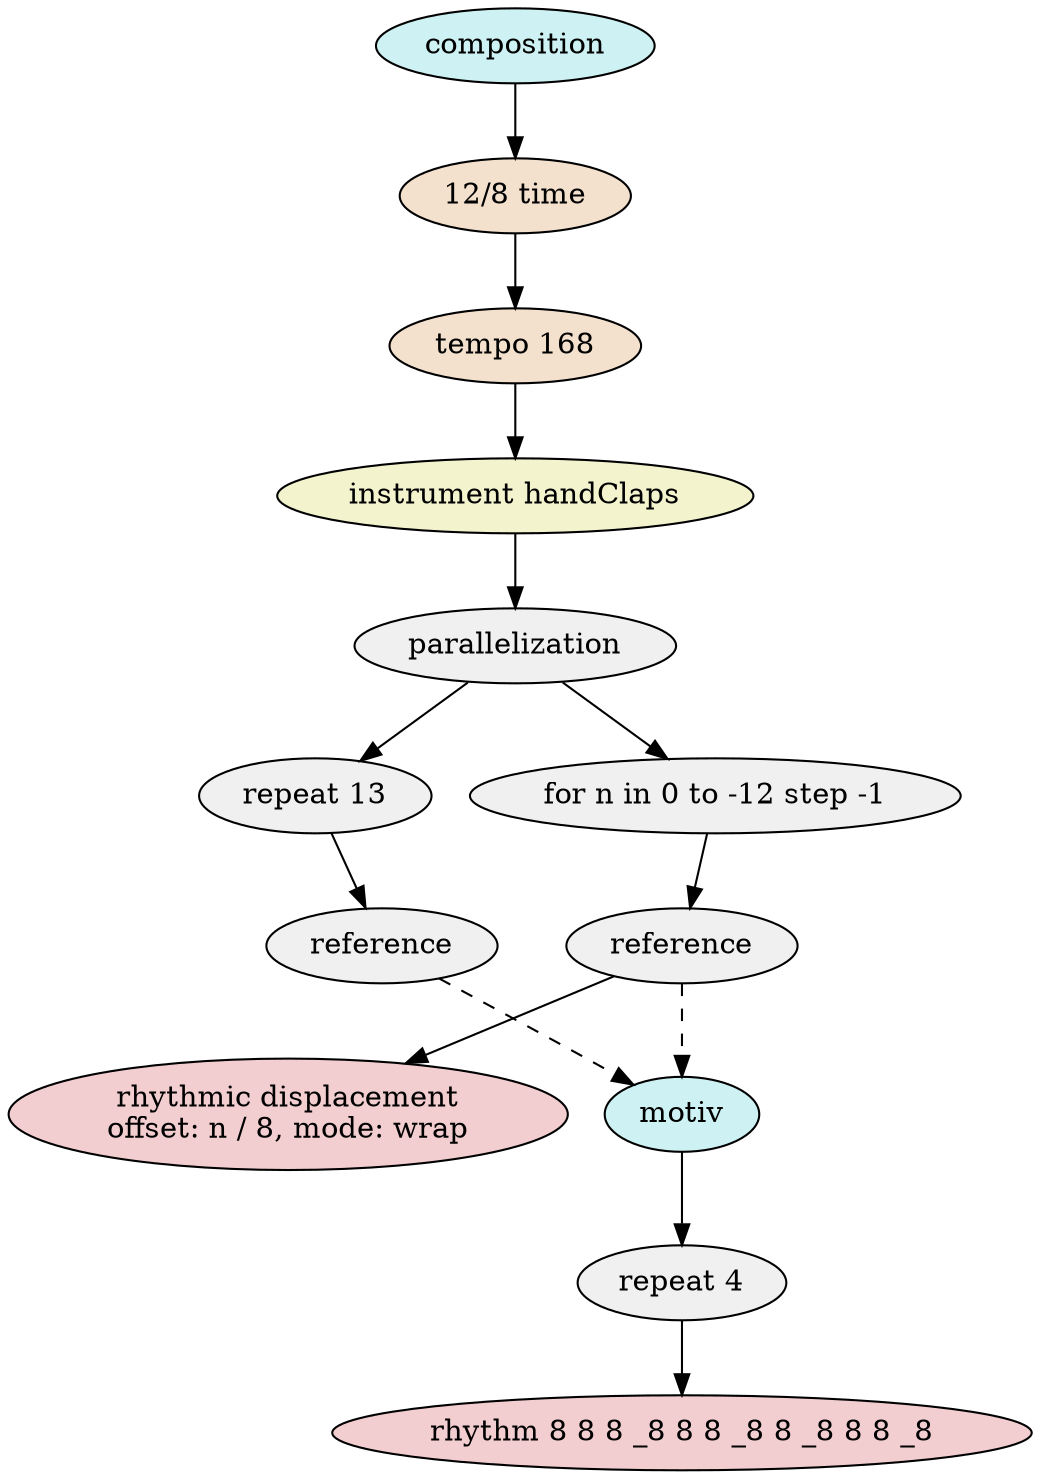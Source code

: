 digraph compositionModel {
    graph [ordering="out"];
    n0 [fillcolor="#cef2f3",style="filled",label="composition"];
    n1 [fillcolor="#f3e1ce",style="filled",label="12/8 time"];
    n0 -> n1;
    n2 [fillcolor="#f3e1ce",style="filled",label="tempo 168"];
    n1 -> n2;
    n3 [fillcolor="#f3f3ce",style="filled",label="instrument handClaps"];
    n2 -> n3;
    n4 [fillcolor="#f0f0f0",style="filled",label="parallelization"];
    n3 -> n4;
    n5 [fillcolor="#f0f0f0",style="filled",label="repeat 13"];
    n4 -> n5;
    n6 [fillcolor="#f0f0f0",style="filled",label="reference"];
    n5 -> n6;
    n7 [fillcolor="#f0f0f0",style="filled",label="for n in 0 to -12 step -1"];
    n4 -> n7;
    n8 [fillcolor="#f0f0f0",style="filled",label="reference"];
    n7 -> n8;
    n9 [fillcolor="#f3ced0",style="filled",label="rhythmic displacement
offset: n / 8, mode: wrap"];
    n8 -> n9;
    n10 [fillcolor="#cef2f3",style="filled",label="motiv"];
    n11 [fillcolor="#f0f0f0",style="filled",label="repeat 4"];
    n10 -> n11;
    n12 [fillcolor="#f3ced0",style="filled",label="rhythm 8 8 8 _8 8 8 _8 8 _8 8 8 _8"];
    n11 -> n12;
    n6 -> n10 [style="dashed"];
    n8 -> n10 [style="dashed"];
}